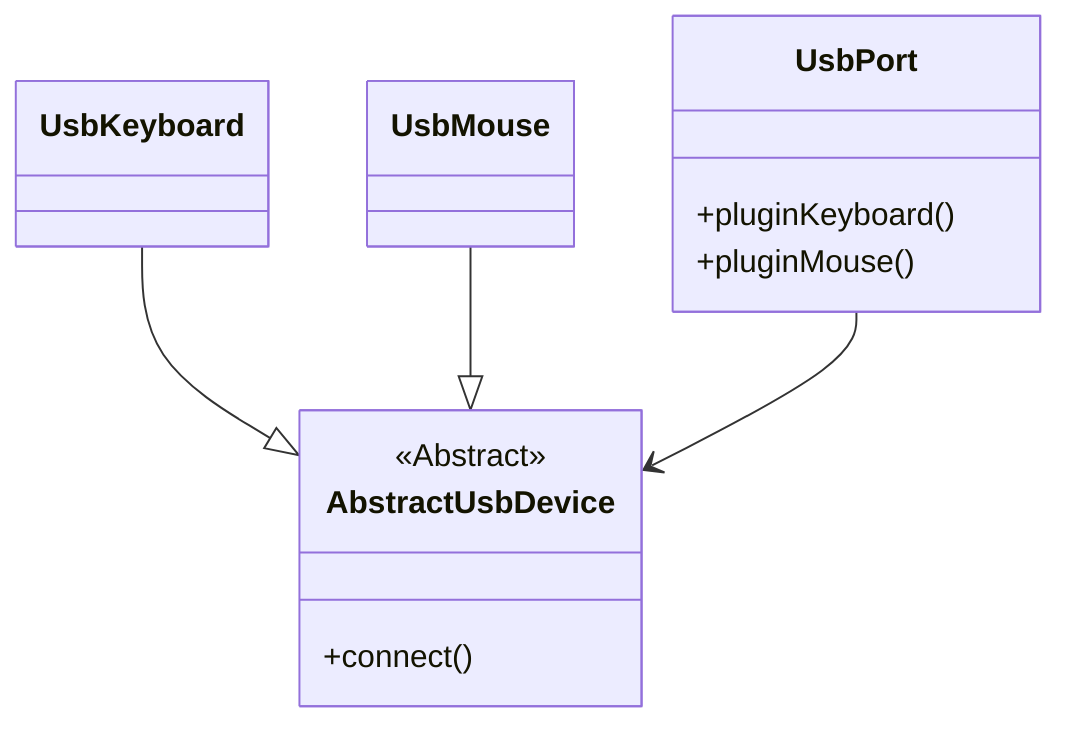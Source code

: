 classDiagram
  class UsbPort {
    +pluginKeyboard()
    +pluginMouse()
  }
  class AbstractUsbDevice {
    +connect()
  }
  class UsbKeyboard
  class UsbMouse
  <<Abstract>> AbstractUsbDevice
  UsbKeyboard --|> AbstractUsbDevice
  UsbMouse --|> AbstractUsbDevice
  UsbPort --> AbstractUsbDevice